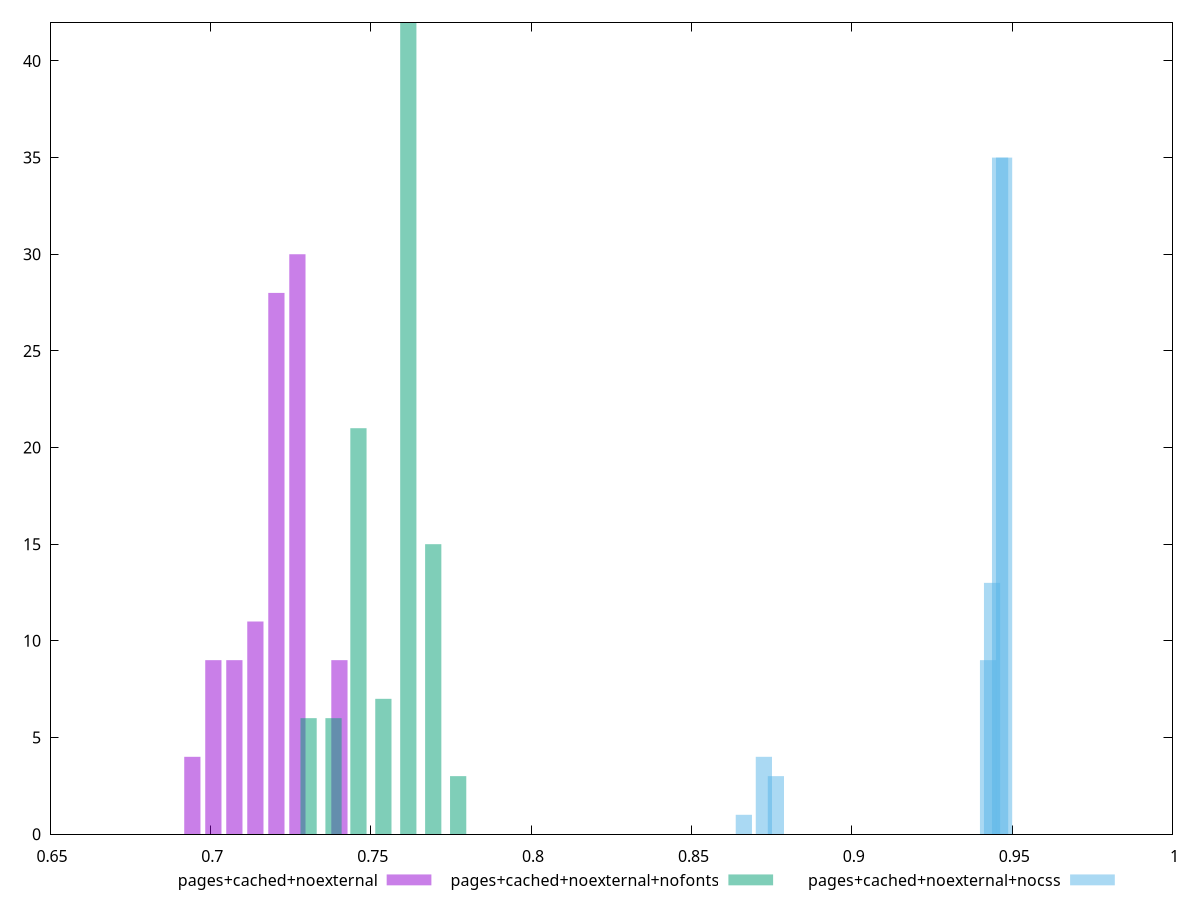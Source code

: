 $_pagesCachedNoexternal <<EOF
0.6943842966204659 4
0.7271382728761483 30
0.7074858871227389 9
0.7140366823738753 11
0.7205874776250119 28
0.7402398633784212 9
0.7009350918716024 9
EOF
$_pagesCachedNoexternalNofonts <<EOF
0.7617198758119856 42
0.7694925276059855 15
0.746174572223986 21
0.7539472240179859 7
0.7384019204299861 6
0.7772651793999854 3
0.7306292686359863 6
EOF
$_pagesCachedNoexternalNocss <<EOF
0.947487552093615 35
0.9437425420062885 13
0.942494205310513 9
0.9462392153978395 35
0.8763323604344108 3
0.8725873503470842 4
0.8663456668682066 1
EOF
set key outside below
set terminal pngcairo
set output "report_00006_2020-11-02T20-21-41.718Z/performance_score/performance_score_pages+cached+noexternal_pages+cached+noexternal+nofonts_pages+cached+noexternal+nocss+hist.png"
set boxwidth 0.005062065109462983
set style fill transparent solid 0.5 noborder
set yrange [0:42]
plot $_pagesCachedNoexternal title "pages+cached+noexternal" with boxes ,$_pagesCachedNoexternalNofonts title "pages+cached+noexternal+nofonts" with boxes ,$_pagesCachedNoexternalNocss title "pages+cached+noexternal+nocss" with boxes ,